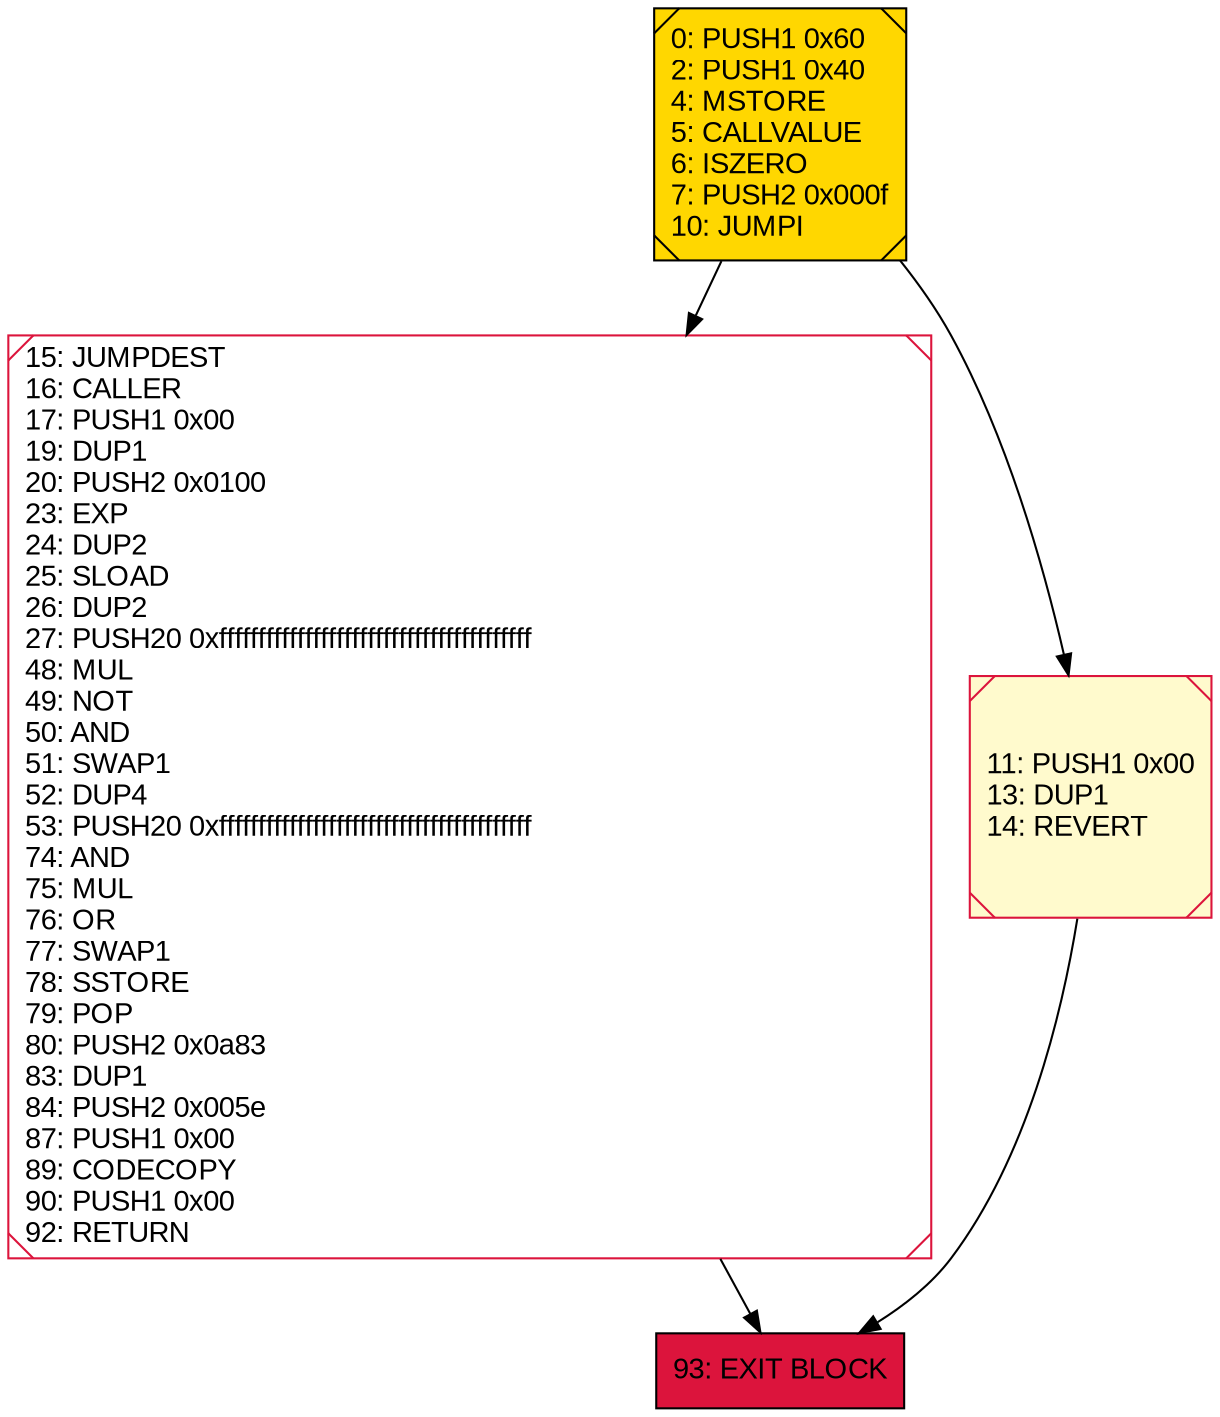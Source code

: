digraph G {
bgcolor=transparent rankdir=UD;
node [shape=box style=filled color=black fillcolor=white fontname=arial fontcolor=black];
15 [label="15: JUMPDEST\l16: CALLER\l17: PUSH1 0x00\l19: DUP1\l20: PUSH2 0x0100\l23: EXP\l24: DUP2\l25: SLOAD\l26: DUP2\l27: PUSH20 0xffffffffffffffffffffffffffffffffffffffff\l48: MUL\l49: NOT\l50: AND\l51: SWAP1\l52: DUP4\l53: PUSH20 0xffffffffffffffffffffffffffffffffffffffff\l74: AND\l75: MUL\l76: OR\l77: SWAP1\l78: SSTORE\l79: POP\l80: PUSH2 0x0a83\l83: DUP1\l84: PUSH2 0x005e\l87: PUSH1 0x00\l89: CODECOPY\l90: PUSH1 0x00\l92: RETURN\l" shape=Msquare color=crimson ];
0 [label="0: PUSH1 0x60\l2: PUSH1 0x40\l4: MSTORE\l5: CALLVALUE\l6: ISZERO\l7: PUSH2 0x000f\l10: JUMPI\l" fillcolor=lemonchiffon shape=Msquare fillcolor=gold ];
11 [label="11: PUSH1 0x00\l13: DUP1\l14: REVERT\l" fillcolor=lemonchiffon shape=Msquare color=crimson ];
93 [label="93: EXIT BLOCK\l" fillcolor=crimson ];
0 -> 15;
0 -> 11;
15 -> 93;
11 -> 93;
}